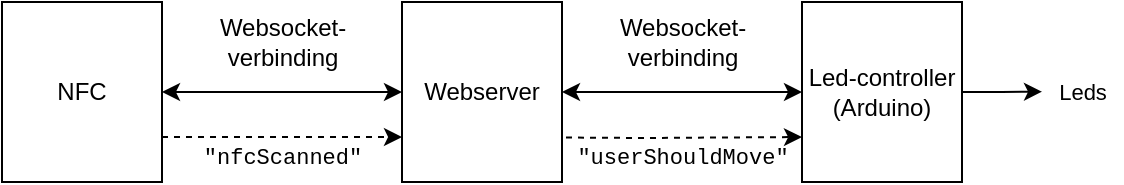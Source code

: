 <mxfile version="14.5.1" type="device"><diagram id="2XiCPPyng4ZNwKVypQa6" name="Page-1"><mxGraphModel dx="1178" dy="672" grid="1" gridSize="10" guides="1" tooltips="1" connect="1" arrows="1" fold="1" page="1" pageScale="1" pageWidth="850" pageHeight="1100" math="0" shadow="0"><root><mxCell id="0"/><mxCell id="1" parent="0"/><mxCell id="wi3L4QxnxTvkN0xnmP_u-4" style="edgeStyle=orthogonalEdgeStyle;rounded=0;orthogonalLoop=1;jettySize=auto;html=1;exitX=1;exitY=0.5;exitDx=0;exitDy=0;entryX=0;entryY=0.5;entryDx=0;entryDy=0;startArrow=classic;startFill=1;" edge="1" parent="1" source="wi3L4QxnxTvkN0xnmP_u-1" target="wi3L4QxnxTvkN0xnmP_u-2"><mxGeometry relative="1" as="geometry"/></mxCell><mxCell id="wi3L4QxnxTvkN0xnmP_u-8" style="edgeStyle=orthogonalEdgeStyle;rounded=0;orthogonalLoop=1;jettySize=auto;html=1;exitX=1;exitY=0.75;exitDx=0;exitDy=0;entryX=0;entryY=0.75;entryDx=0;entryDy=0;startArrow=none;startFill=0;dashed=1;" edge="1" parent="1" source="wi3L4QxnxTvkN0xnmP_u-1" target="wi3L4QxnxTvkN0xnmP_u-2"><mxGeometry relative="1" as="geometry"/></mxCell><mxCell id="wi3L4QxnxTvkN0xnmP_u-1" value="NFC" style="rounded=0;whiteSpace=wrap;html=1;" vertex="1" parent="1"><mxGeometry x="160" y="370" width="80" height="90" as="geometry"/></mxCell><mxCell id="wi3L4QxnxTvkN0xnmP_u-7" style="edgeStyle=orthogonalEdgeStyle;rounded=0;orthogonalLoop=1;jettySize=auto;html=1;exitX=1;exitY=0.5;exitDx=0;exitDy=0;entryX=0;entryY=0.5;entryDx=0;entryDy=0;startArrow=classic;startFill=1;" edge="1" parent="1" source="wi3L4QxnxTvkN0xnmP_u-2" target="wi3L4QxnxTvkN0xnmP_u-3"><mxGeometry relative="1" as="geometry"><mxPoint x="400" y="415" as="sourcePoint"/></mxGeometry></mxCell><mxCell id="wi3L4QxnxTvkN0xnmP_u-9" style="edgeStyle=orthogonalEdgeStyle;rounded=0;orthogonalLoop=1;jettySize=auto;html=1;exitX=1;exitY=0.75;exitDx=0;exitDy=0;entryX=0;entryY=0.75;entryDx=0;entryDy=0;dashed=1;startArrow=none;startFill=0;" edge="1" parent="1" target="wi3L4QxnxTvkN0xnmP_u-3"><mxGeometry relative="1" as="geometry"><mxPoint x="400" y="437.5" as="sourcePoint"/></mxGeometry></mxCell><mxCell id="wi3L4QxnxTvkN0xnmP_u-2" value="Webserver" style="rounded=0;whiteSpace=wrap;html=1;" vertex="1" parent="1"><mxGeometry x="360" y="370" width="80" height="90" as="geometry"/></mxCell><mxCell id="wi3L4QxnxTvkN0xnmP_u-15" style="edgeStyle=orthogonalEdgeStyle;rounded=0;orthogonalLoop=1;jettySize=auto;html=1;exitX=1;exitY=0.5;exitDx=0;exitDy=0;startArrow=none;startFill=0;fontFamily=Helvetica;fontSize=11;" edge="1" parent="1" source="wi3L4QxnxTvkN0xnmP_u-3"><mxGeometry relative="1" as="geometry"><mxPoint x="680" y="414.857" as="targetPoint"/></mxGeometry></mxCell><mxCell id="wi3L4QxnxTvkN0xnmP_u-3" value="Led-controller&lt;br&gt;(Arduino)" style="rounded=0;whiteSpace=wrap;html=1;" vertex="1" parent="1"><mxGeometry x="560" y="370" width="80" height="90" as="geometry"/></mxCell><mxCell id="wi3L4QxnxTvkN0xnmP_u-5" value="Websocket-&lt;br&gt;verbinding" style="text;html=1;align=center;verticalAlign=middle;resizable=0;points=[];autosize=1;" vertex="1" parent="1"><mxGeometry x="260" y="375" width="80" height="30" as="geometry"/></mxCell><mxCell id="wi3L4QxnxTvkN0xnmP_u-6" value="Websocket-&lt;br&gt;verbinding" style="text;html=1;align=center;verticalAlign=middle;resizable=0;points=[];autosize=1;" vertex="1" parent="1"><mxGeometry x="460" y="375" width="80" height="30" as="geometry"/></mxCell><mxCell id="wi3L4QxnxTvkN0xnmP_u-10" value="&quot;nfcScanned&quot;" style="text;html=1;align=center;verticalAlign=middle;resizable=0;points=[];autosize=1;fontFamily=Courier New;fontSize=11;" vertex="1" parent="1"><mxGeometry x="255" y="438" width="90" height="20" as="geometry"/></mxCell><mxCell id="wi3L4QxnxTvkN0xnmP_u-11" value="&quot;userShouldMove&quot;" style="text;html=1;align=center;verticalAlign=middle;resizable=0;points=[];autosize=1;fontFamily=Courier New;fontSize=11;" vertex="1" parent="1"><mxGeometry x="440" y="438" width="120" height="20" as="geometry"/></mxCell><mxCell id="wi3L4QxnxTvkN0xnmP_u-13" value="Leds" style="text;html=1;align=center;verticalAlign=middle;resizable=0;points=[];autosize=1;fontSize=11;fontFamily=Helvetica;" vertex="1" parent="1"><mxGeometry x="680" y="405" width="40" height="20" as="geometry"/></mxCell></root></mxGraphModel></diagram></mxfile>